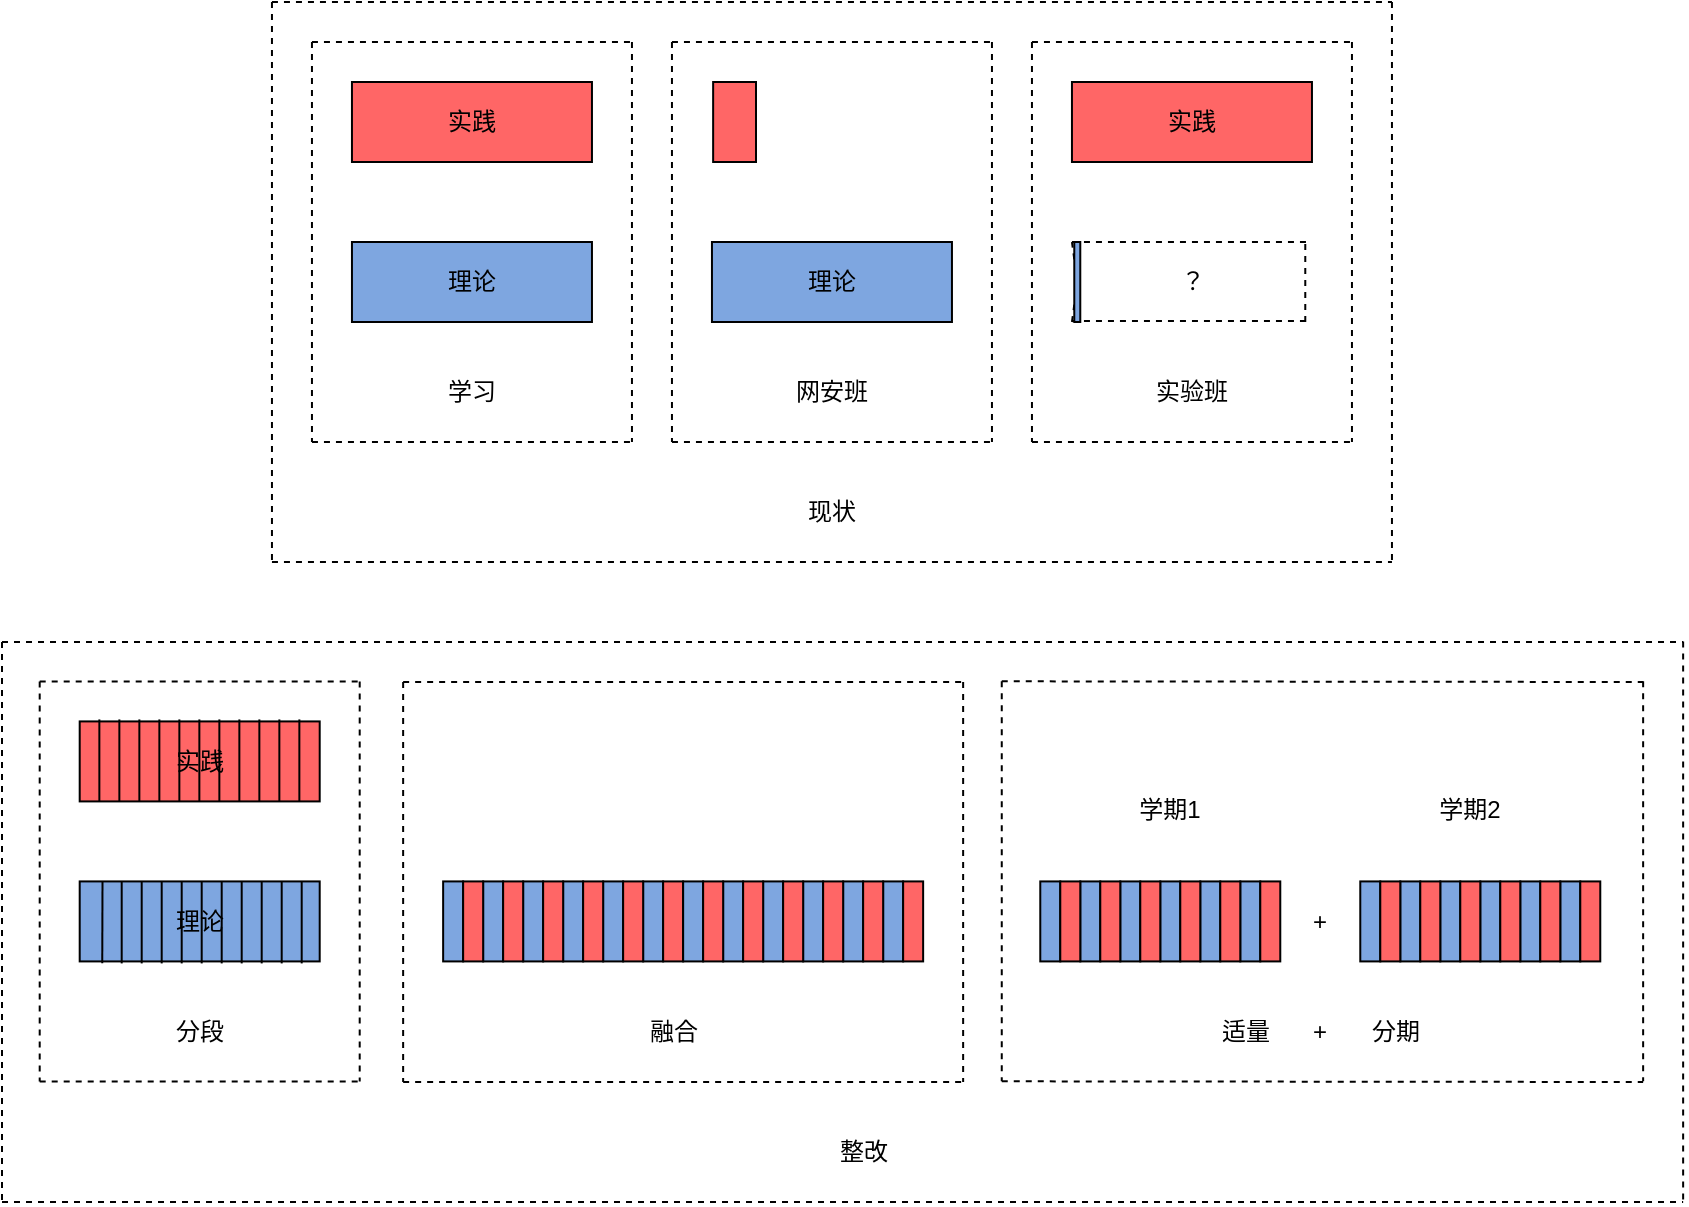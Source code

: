 <mxfile version="24.0.4" type="github">
  <diagram name="第 1 页" id="vSj28QqM0hhTihe6I9hS">
    <mxGraphModel dx="2112" dy="763" grid="0" gridSize="10" guides="1" tooltips="1" connect="1" arrows="1" fold="1" page="1" pageScale="1" pageWidth="827" pageHeight="1169" math="0" shadow="0">
      <root>
        <mxCell id="0" />
        <mxCell id="1" parent="0" />
        <mxCell id="ls1StSQ4J7x6YMLQd6ya-1" value="理论" style="rounded=0;whiteSpace=wrap;html=1;fillColor=#7EA6E0;" parent="1" vertex="1">
          <mxGeometry x="167.98" y="342" width="120" height="40" as="geometry" />
        </mxCell>
        <mxCell id="ls1StSQ4J7x6YMLQd6ya-2" value="实践" style="rounded=0;whiteSpace=wrap;html=1;fillColor=#FF6666;" parent="1" vertex="1">
          <mxGeometry x="167.98" y="262" width="120" height="40" as="geometry" />
        </mxCell>
        <mxCell id="ls1StSQ4J7x6YMLQd6ya-4" value="理论" style="rounded=0;whiteSpace=wrap;html=1;fillColor=#7EA6E0;" parent="1" vertex="1">
          <mxGeometry x="347.98" y="342" width="120" height="40" as="geometry" />
        </mxCell>
        <mxCell id="ls1StSQ4J7x6YMLQd6ya-5" value="实践" style="rounded=0;whiteSpace=wrap;html=1;fillColor=#FF6666;" parent="1" vertex="1">
          <mxGeometry x="527.98" y="262" width="120" height="40" as="geometry" />
        </mxCell>
        <mxCell id="ls1StSQ4J7x6YMLQd6ya-7" value="理论" style="rounded=0;whiteSpace=wrap;html=1;fillColor=#7EA6E0;" parent="1" vertex="1">
          <mxGeometry x="31.85" y="661.71" width="120" height="40" as="geometry" />
        </mxCell>
        <mxCell id="ls1StSQ4J7x6YMLQd6ya-8" value="实践" style="rounded=0;whiteSpace=wrap;html=1;fillColor=#FF6666;" parent="1" vertex="1">
          <mxGeometry x="31.85" y="581.71" width="120" height="40" as="geometry" />
        </mxCell>
        <mxCell id="ls1StSQ4J7x6YMLQd6ya-9" value="" style="endArrow=none;html=1;rounded=0;entryX=0.095;entryY=0;entryDx=0;entryDy=0;entryPerimeter=0;exitX=0.094;exitY=1.022;exitDx=0;exitDy=0;exitPerimeter=0;fillColor=#7EA6E0;" parent="1" source="ls1StSQ4J7x6YMLQd6ya-7" target="ls1StSQ4J7x6YMLQd6ya-7" edge="1">
          <mxGeometry width="50" height="50" relative="1" as="geometry">
            <mxPoint x="101.85" y="721.71" as="sourcePoint" />
            <mxPoint x="151.85" y="671.71" as="targetPoint" />
          </mxGeometry>
        </mxCell>
        <mxCell id="ls1StSQ4J7x6YMLQd6ya-10" value="" style="endArrow=none;html=1;rounded=0;entryX=0.095;entryY=0;entryDx=0;entryDy=0;entryPerimeter=0;exitX=0.094;exitY=1.022;exitDx=0;exitDy=0;exitPerimeter=0;fillColor=#7EA6E0;" parent="1" edge="1">
          <mxGeometry width="50" height="50" relative="1" as="geometry">
            <mxPoint x="52.85" y="702.71" as="sourcePoint" />
            <mxPoint x="52.85" y="661.71" as="targetPoint" />
          </mxGeometry>
        </mxCell>
        <mxCell id="ls1StSQ4J7x6YMLQd6ya-11" value="" style="endArrow=none;html=1;rounded=0;entryX=0.095;entryY=0;entryDx=0;entryDy=0;entryPerimeter=0;exitX=0.094;exitY=1.022;exitDx=0;exitDy=0;exitPerimeter=0;fillColor=#7EA6E0;" parent="1" edge="1">
          <mxGeometry width="50" height="50" relative="1" as="geometry">
            <mxPoint x="62.85" y="702.71" as="sourcePoint" />
            <mxPoint x="62.85" y="661.71" as="targetPoint" />
          </mxGeometry>
        </mxCell>
        <mxCell id="ls1StSQ4J7x6YMLQd6ya-12" value="" style="endArrow=none;html=1;rounded=0;entryX=0.095;entryY=0;entryDx=0;entryDy=0;entryPerimeter=0;exitX=0.094;exitY=1.022;exitDx=0;exitDy=0;exitPerimeter=0;fillColor=#7EA6E0;" parent="1" edge="1">
          <mxGeometry width="50" height="50" relative="1" as="geometry">
            <mxPoint x="72.85" y="702.71" as="sourcePoint" />
            <mxPoint x="72.85" y="661.71" as="targetPoint" />
          </mxGeometry>
        </mxCell>
        <mxCell id="ls1StSQ4J7x6YMLQd6ya-13" value="" style="endArrow=none;html=1;rounded=0;entryX=0.095;entryY=0;entryDx=0;entryDy=0;entryPerimeter=0;exitX=0.094;exitY=1.022;exitDx=0;exitDy=0;exitPerimeter=0;fillColor=#7EA6E0;" parent="1" edge="1">
          <mxGeometry width="50" height="50" relative="1" as="geometry">
            <mxPoint x="82.85" y="702.71" as="sourcePoint" />
            <mxPoint x="82.85" y="661.71" as="targetPoint" />
          </mxGeometry>
        </mxCell>
        <mxCell id="ls1StSQ4J7x6YMLQd6ya-14" value="" style="endArrow=none;html=1;rounded=0;entryX=0.095;entryY=0;entryDx=0;entryDy=0;entryPerimeter=0;exitX=0.094;exitY=1.022;exitDx=0;exitDy=0;exitPerimeter=0;fillColor=#7EA6E0;" parent="1" edge="1">
          <mxGeometry width="50" height="50" relative="1" as="geometry">
            <mxPoint x="92.85" y="702.71" as="sourcePoint" />
            <mxPoint x="92.85" y="661.71" as="targetPoint" />
          </mxGeometry>
        </mxCell>
        <mxCell id="ls1StSQ4J7x6YMLQd6ya-15" value="" style="endArrow=none;html=1;rounded=0;entryX=0.095;entryY=0;entryDx=0;entryDy=0;entryPerimeter=0;exitX=0.094;exitY=1.022;exitDx=0;exitDy=0;exitPerimeter=0;fillColor=#7EA6E0;" parent="1" edge="1">
          <mxGeometry width="50" height="50" relative="1" as="geometry">
            <mxPoint x="102.85" y="702.71" as="sourcePoint" />
            <mxPoint x="102.85" y="661.71" as="targetPoint" />
          </mxGeometry>
        </mxCell>
        <mxCell id="ls1StSQ4J7x6YMLQd6ya-16" value="" style="endArrow=none;html=1;rounded=0;entryX=0.095;entryY=0;entryDx=0;entryDy=0;entryPerimeter=0;exitX=0.094;exitY=1.022;exitDx=0;exitDy=0;exitPerimeter=0;fillColor=#7EA6E0;" parent="1" edge="1">
          <mxGeometry width="50" height="50" relative="1" as="geometry">
            <mxPoint x="112.85" y="702.71" as="sourcePoint" />
            <mxPoint x="112.85" y="661.71" as="targetPoint" />
          </mxGeometry>
        </mxCell>
        <mxCell id="ls1StSQ4J7x6YMLQd6ya-17" value="" style="endArrow=none;html=1;rounded=0;entryX=0.095;entryY=0;entryDx=0;entryDy=0;entryPerimeter=0;exitX=0.094;exitY=1.022;exitDx=0;exitDy=0;exitPerimeter=0;fillColor=#7EA6E0;" parent="1" edge="1">
          <mxGeometry width="50" height="50" relative="1" as="geometry">
            <mxPoint x="122.85" y="702.71" as="sourcePoint" />
            <mxPoint x="122.85" y="661.71" as="targetPoint" />
          </mxGeometry>
        </mxCell>
        <mxCell id="ls1StSQ4J7x6YMLQd6ya-18" value="" style="endArrow=none;html=1;rounded=0;entryX=0.095;entryY=0;entryDx=0;entryDy=0;entryPerimeter=0;exitX=0.094;exitY=1.022;exitDx=0;exitDy=0;exitPerimeter=0;fillColor=#7EA6E0;" parent="1" edge="1">
          <mxGeometry width="50" height="50" relative="1" as="geometry">
            <mxPoint x="132.85" y="702.71" as="sourcePoint" />
            <mxPoint x="132.85" y="661.71" as="targetPoint" />
          </mxGeometry>
        </mxCell>
        <mxCell id="ls1StSQ4J7x6YMLQd6ya-19" value="" style="endArrow=none;html=1;rounded=0;entryX=0.095;entryY=0;entryDx=0;entryDy=0;entryPerimeter=0;exitX=0.094;exitY=1.022;exitDx=0;exitDy=0;exitPerimeter=0;fillColor=#7EA6E0;" parent="1" edge="1">
          <mxGeometry width="50" height="50" relative="1" as="geometry">
            <mxPoint x="142.85" y="702.71" as="sourcePoint" />
            <mxPoint x="142.85" y="661.71" as="targetPoint" />
          </mxGeometry>
        </mxCell>
        <mxCell id="ls1StSQ4J7x6YMLQd6ya-20" value="" style="endArrow=none;html=1;rounded=0;entryX=0.095;entryY=0;entryDx=0;entryDy=0;entryPerimeter=0;exitX=0.094;exitY=1.022;exitDx=0;exitDy=0;exitPerimeter=0;fillColor=#FF6666;" parent="1" edge="1">
          <mxGeometry width="50" height="50" relative="1" as="geometry">
            <mxPoint x="41.68" y="621.71" as="sourcePoint" />
            <mxPoint x="41.68" y="580.71" as="targetPoint" />
          </mxGeometry>
        </mxCell>
        <mxCell id="ls1StSQ4J7x6YMLQd6ya-21" value="" style="endArrow=none;html=1;rounded=0;entryX=0.095;entryY=0;entryDx=0;entryDy=0;entryPerimeter=0;exitX=0.094;exitY=1.022;exitDx=0;exitDy=0;exitPerimeter=0;fillColor=#FF6666;" parent="1" edge="1">
          <mxGeometry width="50" height="50" relative="1" as="geometry">
            <mxPoint x="51.68" y="621.71" as="sourcePoint" />
            <mxPoint x="51.68" y="580.71" as="targetPoint" />
          </mxGeometry>
        </mxCell>
        <mxCell id="ls1StSQ4J7x6YMLQd6ya-22" value="" style="endArrow=none;html=1;rounded=0;entryX=0.095;entryY=0;entryDx=0;entryDy=0;entryPerimeter=0;exitX=0.094;exitY=1.022;exitDx=0;exitDy=0;exitPerimeter=0;fillColor=#FF6666;" parent="1" edge="1">
          <mxGeometry width="50" height="50" relative="1" as="geometry">
            <mxPoint x="61.68" y="621.71" as="sourcePoint" />
            <mxPoint x="61.68" y="580.71" as="targetPoint" />
          </mxGeometry>
        </mxCell>
        <mxCell id="ls1StSQ4J7x6YMLQd6ya-23" value="" style="endArrow=none;html=1;rounded=0;entryX=0.095;entryY=0;entryDx=0;entryDy=0;entryPerimeter=0;exitX=0.094;exitY=1.022;exitDx=0;exitDy=0;exitPerimeter=0;fillColor=#FF6666;" parent="1" edge="1">
          <mxGeometry width="50" height="50" relative="1" as="geometry">
            <mxPoint x="71.68" y="621.71" as="sourcePoint" />
            <mxPoint x="71.68" y="580.71" as="targetPoint" />
          </mxGeometry>
        </mxCell>
        <mxCell id="ls1StSQ4J7x6YMLQd6ya-24" value="" style="endArrow=none;html=1;rounded=0;entryX=0.095;entryY=0;entryDx=0;entryDy=0;entryPerimeter=0;exitX=0.094;exitY=1.022;exitDx=0;exitDy=0;exitPerimeter=0;fillColor=#FF6666;" parent="1" edge="1">
          <mxGeometry width="50" height="50" relative="1" as="geometry">
            <mxPoint x="81.68" y="621.71" as="sourcePoint" />
            <mxPoint x="81.68" y="580.71" as="targetPoint" />
          </mxGeometry>
        </mxCell>
        <mxCell id="ls1StSQ4J7x6YMLQd6ya-25" value="" style="endArrow=none;html=1;rounded=0;entryX=0.095;entryY=0;entryDx=0;entryDy=0;entryPerimeter=0;exitX=0.094;exitY=1.022;exitDx=0;exitDy=0;exitPerimeter=0;fillColor=#FF6666;" parent="1" edge="1">
          <mxGeometry width="50" height="50" relative="1" as="geometry">
            <mxPoint x="91.68" y="621.71" as="sourcePoint" />
            <mxPoint x="91.68" y="580.71" as="targetPoint" />
          </mxGeometry>
        </mxCell>
        <mxCell id="ls1StSQ4J7x6YMLQd6ya-26" value="" style="endArrow=none;html=1;rounded=0;entryX=0.095;entryY=0;entryDx=0;entryDy=0;entryPerimeter=0;exitX=0.094;exitY=1.022;exitDx=0;exitDy=0;exitPerimeter=0;fillColor=#FF6666;" parent="1" edge="1">
          <mxGeometry width="50" height="50" relative="1" as="geometry">
            <mxPoint x="101.68" y="621.71" as="sourcePoint" />
            <mxPoint x="101.68" y="580.71" as="targetPoint" />
          </mxGeometry>
        </mxCell>
        <mxCell id="ls1StSQ4J7x6YMLQd6ya-27" value="" style="endArrow=none;html=1;rounded=0;entryX=0.095;entryY=0;entryDx=0;entryDy=0;entryPerimeter=0;exitX=0.094;exitY=1.022;exitDx=0;exitDy=0;exitPerimeter=0;fillColor=#FF6666;" parent="1" edge="1">
          <mxGeometry width="50" height="50" relative="1" as="geometry">
            <mxPoint x="111.68" y="621.71" as="sourcePoint" />
            <mxPoint x="111.68" y="580.71" as="targetPoint" />
          </mxGeometry>
        </mxCell>
        <mxCell id="ls1StSQ4J7x6YMLQd6ya-28" value="" style="endArrow=none;html=1;rounded=0;entryX=0.095;entryY=0;entryDx=0;entryDy=0;entryPerimeter=0;exitX=0.094;exitY=1.022;exitDx=0;exitDy=0;exitPerimeter=0;fillColor=#FF6666;" parent="1" edge="1">
          <mxGeometry width="50" height="50" relative="1" as="geometry">
            <mxPoint x="121.68" y="621.71" as="sourcePoint" />
            <mxPoint x="121.68" y="580.71" as="targetPoint" />
          </mxGeometry>
        </mxCell>
        <mxCell id="ls1StSQ4J7x6YMLQd6ya-29" value="" style="endArrow=none;html=1;rounded=0;entryX=0.095;entryY=0;entryDx=0;entryDy=0;entryPerimeter=0;exitX=0.094;exitY=1.022;exitDx=0;exitDy=0;exitPerimeter=0;fillColor=#FF6666;" parent="1" edge="1">
          <mxGeometry width="50" height="50" relative="1" as="geometry">
            <mxPoint x="131.68" y="621.71" as="sourcePoint" />
            <mxPoint x="131.68" y="580.71" as="targetPoint" />
          </mxGeometry>
        </mxCell>
        <mxCell id="ls1StSQ4J7x6YMLQd6ya-30" value="" style="endArrow=none;html=1;rounded=0;entryX=0.095;entryY=0;entryDx=0;entryDy=0;entryPerimeter=0;exitX=0.094;exitY=1.022;exitDx=0;exitDy=0;exitPerimeter=0;fillColor=#FF6666;" parent="1" edge="1">
          <mxGeometry width="50" height="50" relative="1" as="geometry">
            <mxPoint x="141.68" y="621.71" as="sourcePoint" />
            <mxPoint x="141.68" y="580.71" as="targetPoint" />
          </mxGeometry>
        </mxCell>
        <mxCell id="ls1StSQ4J7x6YMLQd6ya-31" value="学习" style="text;html=1;align=center;verticalAlign=middle;whiteSpace=wrap;rounded=0;" parent="1" vertex="1">
          <mxGeometry x="197.98" y="402" width="60" height="30" as="geometry" />
        </mxCell>
        <mxCell id="ls1StSQ4J7x6YMLQd6ya-32" value="网安班" style="text;html=1;align=center;verticalAlign=middle;whiteSpace=wrap;rounded=0;" parent="1" vertex="1">
          <mxGeometry x="377.98" y="402" width="60" height="30" as="geometry" />
        </mxCell>
        <mxCell id="ls1StSQ4J7x6YMLQd6ya-33" value="实验班" style="text;html=1;align=center;verticalAlign=middle;whiteSpace=wrap;rounded=0;" parent="1" vertex="1">
          <mxGeometry x="557.98" y="402" width="60" height="30" as="geometry" />
        </mxCell>
        <mxCell id="ls1StSQ4J7x6YMLQd6ya-34" value="分段" style="text;html=1;align=center;verticalAlign=middle;whiteSpace=wrap;rounded=0;" parent="1" vertex="1">
          <mxGeometry x="61.85" y="721.71" width="60" height="30" as="geometry" />
        </mxCell>
        <mxCell id="ls1StSQ4J7x6YMLQd6ya-35" value="" style="rounded=0;whiteSpace=wrap;html=1;fillColor=#7EA6E0;" parent="1" vertex="1">
          <mxGeometry x="233.57" y="661.71" width="10" height="40" as="geometry" />
        </mxCell>
        <mxCell id="ls1StSQ4J7x6YMLQd6ya-36" value="" style="rounded=0;whiteSpace=wrap;html=1;fillColor=#7EA6E0;" parent="1" vertex="1">
          <mxGeometry x="253.57" y="661.71" width="10" height="40" as="geometry" />
        </mxCell>
        <mxCell id="ls1StSQ4J7x6YMLQd6ya-37" value="" style="rounded=0;whiteSpace=wrap;html=1;fillColor=#7EA6E0;" parent="1" vertex="1">
          <mxGeometry x="273.57" y="661.71" width="10" height="40" as="geometry" />
        </mxCell>
        <mxCell id="ls1StSQ4J7x6YMLQd6ya-38" value="" style="rounded=0;whiteSpace=wrap;html=1;fillColor=#7EA6E0;" parent="1" vertex="1">
          <mxGeometry x="293.57" y="661.71" width="10" height="40" as="geometry" />
        </mxCell>
        <mxCell id="ls1StSQ4J7x6YMLQd6ya-39" value="" style="rounded=0;whiteSpace=wrap;html=1;fillColor=#7EA6E0;" parent="1" vertex="1">
          <mxGeometry x="313.57" y="661.71" width="10" height="40" as="geometry" />
        </mxCell>
        <mxCell id="ls1StSQ4J7x6YMLQd6ya-41" value="" style="rounded=0;whiteSpace=wrap;html=1;fillColor=#7EA6E0;" parent="1" vertex="1">
          <mxGeometry x="213.57" y="661.71" width="10" height="40" as="geometry" />
        </mxCell>
        <mxCell id="ls1StSQ4J7x6YMLQd6ya-42" value="" style="rounded=0;whiteSpace=wrap;html=1;fillColor=#FF6666;" parent="1" vertex="1">
          <mxGeometry x="243.57" y="661.71" width="10" height="40" as="geometry" />
        </mxCell>
        <mxCell id="ls1StSQ4J7x6YMLQd6ya-43" value="" style="rounded=0;whiteSpace=wrap;html=1;fillColor=#FF6666;" parent="1" vertex="1">
          <mxGeometry x="263.57" y="661.71" width="10" height="40" as="geometry" />
        </mxCell>
        <mxCell id="ls1StSQ4J7x6YMLQd6ya-44" value="" style="rounded=0;whiteSpace=wrap;html=1;fillColor=#FF6666;" parent="1" vertex="1">
          <mxGeometry x="283.57" y="661.71" width="10" height="40" as="geometry" />
        </mxCell>
        <mxCell id="ls1StSQ4J7x6YMLQd6ya-45" value="" style="rounded=0;whiteSpace=wrap;html=1;fillColor=#FF6666;" parent="1" vertex="1">
          <mxGeometry x="303.57" y="661.71" width="10" height="40" as="geometry" />
        </mxCell>
        <mxCell id="ls1StSQ4J7x6YMLQd6ya-46" value="" style="rounded=0;whiteSpace=wrap;html=1;fillColor=#FF6666;" parent="1" vertex="1">
          <mxGeometry x="323.57" y="661.71" width="10" height="40" as="geometry" />
        </mxCell>
        <mxCell id="ls1StSQ4J7x6YMLQd6ya-47" value="" style="rounded=0;whiteSpace=wrap;html=1;fillColor=#FF6666;" parent="1" vertex="1">
          <mxGeometry x="223.57" y="661.71" width="10" height="40" as="geometry" />
        </mxCell>
        <mxCell id="ls1StSQ4J7x6YMLQd6ya-48" value="" style="rounded=0;whiteSpace=wrap;html=1;fillColor=#7EA6E0;" parent="1" vertex="1">
          <mxGeometry x="353.57" y="661.71" width="10" height="40" as="geometry" />
        </mxCell>
        <mxCell id="ls1StSQ4J7x6YMLQd6ya-49" value="" style="rounded=0;whiteSpace=wrap;html=1;fillColor=#7EA6E0;" parent="1" vertex="1">
          <mxGeometry x="373.57" y="661.71" width="10" height="40" as="geometry" />
        </mxCell>
        <mxCell id="ls1StSQ4J7x6YMLQd6ya-50" value="" style="rounded=0;whiteSpace=wrap;html=1;fillColor=#7EA6E0;" parent="1" vertex="1">
          <mxGeometry x="393.57" y="661.71" width="10" height="40" as="geometry" />
        </mxCell>
        <mxCell id="ls1StSQ4J7x6YMLQd6ya-51" value="" style="rounded=0;whiteSpace=wrap;html=1;fillColor=#7EA6E0;" parent="1" vertex="1">
          <mxGeometry x="413.57" y="661.71" width="10" height="40" as="geometry" />
        </mxCell>
        <mxCell id="ls1StSQ4J7x6YMLQd6ya-52" value="" style="rounded=0;whiteSpace=wrap;html=1;fillColor=#7EA6E0;" parent="1" vertex="1">
          <mxGeometry x="433.57" y="661.71" width="10" height="40" as="geometry" />
        </mxCell>
        <mxCell id="ls1StSQ4J7x6YMLQd6ya-53" value="" style="rounded=0;whiteSpace=wrap;html=1;fillColor=#7EA6E0;" parent="1" vertex="1">
          <mxGeometry x="333.57" y="661.71" width="10" height="40" as="geometry" />
        </mxCell>
        <mxCell id="ls1StSQ4J7x6YMLQd6ya-54" value="" style="rounded=0;whiteSpace=wrap;html=1;fillColor=#FF6666;" parent="1" vertex="1">
          <mxGeometry x="363.57" y="661.71" width="10" height="40" as="geometry" />
        </mxCell>
        <mxCell id="ls1StSQ4J7x6YMLQd6ya-55" value="" style="rounded=0;whiteSpace=wrap;html=1;fillColor=#FF6666;" parent="1" vertex="1">
          <mxGeometry x="383.57" y="661.71" width="10" height="40" as="geometry" />
        </mxCell>
        <mxCell id="ls1StSQ4J7x6YMLQd6ya-56" value="" style="rounded=0;whiteSpace=wrap;html=1;fillColor=#FF6666;" parent="1" vertex="1">
          <mxGeometry x="403.57" y="661.71" width="10" height="40" as="geometry" />
        </mxCell>
        <mxCell id="ls1StSQ4J7x6YMLQd6ya-57" value="" style="rounded=0;whiteSpace=wrap;html=1;fillColor=#FF6666;" parent="1" vertex="1">
          <mxGeometry x="423.57" y="661.71" width="10" height="40" as="geometry" />
        </mxCell>
        <mxCell id="ls1StSQ4J7x6YMLQd6ya-58" value="" style="rounded=0;whiteSpace=wrap;html=1;fillColor=#FF6666;" parent="1" vertex="1">
          <mxGeometry x="443.57" y="661.71" width="10" height="40" as="geometry" />
        </mxCell>
        <mxCell id="ls1StSQ4J7x6YMLQd6ya-59" value="" style="rounded=0;whiteSpace=wrap;html=1;fillColor=#FF6666;" parent="1" vertex="1">
          <mxGeometry x="343.57" y="661.71" width="10" height="40" as="geometry" />
        </mxCell>
        <mxCell id="ls1StSQ4J7x6YMLQd6ya-60" value="融合" style="text;html=1;align=center;verticalAlign=middle;whiteSpace=wrap;rounded=0;" parent="1" vertex="1">
          <mxGeometry x="298.57" y="721.71" width="60" height="30" as="geometry" />
        </mxCell>
        <mxCell id="ls1StSQ4J7x6YMLQd6ya-61" value="" style="rounded=0;whiteSpace=wrap;html=1;fillColor=#7EA6E0;" parent="1" vertex="1">
          <mxGeometry x="532.14" y="661.71" width="10" height="40" as="geometry" />
        </mxCell>
        <mxCell id="ls1StSQ4J7x6YMLQd6ya-62" value="" style="rounded=0;whiteSpace=wrap;html=1;fillColor=#7EA6E0;" parent="1" vertex="1">
          <mxGeometry x="552.14" y="661.71" width="10" height="40" as="geometry" />
        </mxCell>
        <mxCell id="ls1StSQ4J7x6YMLQd6ya-63" value="" style="rounded=0;whiteSpace=wrap;html=1;fillColor=#7EA6E0;" parent="1" vertex="1">
          <mxGeometry x="572.14" y="661.71" width="10" height="40" as="geometry" />
        </mxCell>
        <mxCell id="ls1StSQ4J7x6YMLQd6ya-64" value="" style="rounded=0;whiteSpace=wrap;html=1;fillColor=#7EA6E0;" parent="1" vertex="1">
          <mxGeometry x="592.14" y="661.71" width="10" height="40" as="geometry" />
        </mxCell>
        <mxCell id="ls1StSQ4J7x6YMLQd6ya-65" value="" style="rounded=0;whiteSpace=wrap;html=1;fillColor=#7EA6E0;" parent="1" vertex="1">
          <mxGeometry x="612.14" y="661.71" width="10" height="40" as="geometry" />
        </mxCell>
        <mxCell id="ls1StSQ4J7x6YMLQd6ya-66" value="" style="rounded=0;whiteSpace=wrap;html=1;fillColor=#7EA6E0;" parent="1" vertex="1">
          <mxGeometry x="512.14" y="661.71" width="10" height="40" as="geometry" />
        </mxCell>
        <mxCell id="ls1StSQ4J7x6YMLQd6ya-67" value="" style="rounded=0;whiteSpace=wrap;html=1;fillColor=#FF6666;" parent="1" vertex="1">
          <mxGeometry x="542.14" y="661.71" width="10" height="40" as="geometry" />
        </mxCell>
        <mxCell id="ls1StSQ4J7x6YMLQd6ya-68" value="" style="rounded=0;whiteSpace=wrap;html=1;fillColor=#FF6666;" parent="1" vertex="1">
          <mxGeometry x="562.14" y="661.71" width="10" height="40" as="geometry" />
        </mxCell>
        <mxCell id="ls1StSQ4J7x6YMLQd6ya-69" value="" style="rounded=0;whiteSpace=wrap;html=1;fillColor=#FF6666;" parent="1" vertex="1">
          <mxGeometry x="582.14" y="661.71" width="10" height="40" as="geometry" />
        </mxCell>
        <mxCell id="ls1StSQ4J7x6YMLQd6ya-70" value="" style="rounded=0;whiteSpace=wrap;html=1;fillColor=#FF6666;" parent="1" vertex="1">
          <mxGeometry x="602.14" y="661.71" width="10" height="40" as="geometry" />
        </mxCell>
        <mxCell id="ls1StSQ4J7x6YMLQd6ya-71" value="" style="rounded=0;whiteSpace=wrap;html=1;fillColor=#FF6666;" parent="1" vertex="1">
          <mxGeometry x="622.14" y="661.71" width="10" height="40" as="geometry" />
        </mxCell>
        <mxCell id="ls1StSQ4J7x6YMLQd6ya-72" value="" style="rounded=0;whiteSpace=wrap;html=1;fillColor=#FF6666;" parent="1" vertex="1">
          <mxGeometry x="522.14" y="661.71" width="10" height="40" as="geometry" />
        </mxCell>
        <mxCell id="ls1StSQ4J7x6YMLQd6ya-77" value="适量" style="text;html=1;align=center;verticalAlign=middle;whiteSpace=wrap;rounded=0;" parent="1" vertex="1">
          <mxGeometry x="584.64" y="721.71" width="60" height="30" as="geometry" />
        </mxCell>
        <mxCell id="ls1StSQ4J7x6YMLQd6ya-94" value="" style="rounded=0;whiteSpace=wrap;html=1;fillColor=#7EA6E0;" parent="1" vertex="1">
          <mxGeometry x="692.14" y="661.71" width="10" height="40" as="geometry" />
        </mxCell>
        <mxCell id="ls1StSQ4J7x6YMLQd6ya-95" value="" style="rounded=0;whiteSpace=wrap;html=1;fillColor=#7EA6E0;" parent="1" vertex="1">
          <mxGeometry x="712.14" y="661.71" width="10" height="40" as="geometry" />
        </mxCell>
        <mxCell id="ls1StSQ4J7x6YMLQd6ya-96" value="" style="rounded=0;whiteSpace=wrap;html=1;fillColor=#7EA6E0;" parent="1" vertex="1">
          <mxGeometry x="732.14" y="661.71" width="10" height="40" as="geometry" />
        </mxCell>
        <mxCell id="ls1StSQ4J7x6YMLQd6ya-97" value="" style="rounded=0;whiteSpace=wrap;html=1;fillColor=#7EA6E0;" parent="1" vertex="1">
          <mxGeometry x="752.14" y="661.71" width="10" height="40" as="geometry" />
        </mxCell>
        <mxCell id="ls1StSQ4J7x6YMLQd6ya-98" value="" style="rounded=0;whiteSpace=wrap;html=1;fillColor=#7EA6E0;" parent="1" vertex="1">
          <mxGeometry x="772.14" y="661.71" width="10" height="40" as="geometry" />
        </mxCell>
        <mxCell id="ls1StSQ4J7x6YMLQd6ya-99" value="" style="rounded=0;whiteSpace=wrap;html=1;fillColor=#7EA6E0;" parent="1" vertex="1">
          <mxGeometry x="672.14" y="661.71" width="10" height="40" as="geometry" />
        </mxCell>
        <mxCell id="ls1StSQ4J7x6YMLQd6ya-100" value="" style="rounded=0;whiteSpace=wrap;html=1;fillColor=#FF6666;" parent="1" vertex="1">
          <mxGeometry x="702.14" y="661.71" width="10" height="40" as="geometry" />
        </mxCell>
        <mxCell id="ls1StSQ4J7x6YMLQd6ya-101" value="" style="rounded=0;whiteSpace=wrap;html=1;fillColor=#FF6666;" parent="1" vertex="1">
          <mxGeometry x="722.14" y="661.71" width="10" height="40" as="geometry" />
        </mxCell>
        <mxCell id="ls1StSQ4J7x6YMLQd6ya-102" value="" style="rounded=0;whiteSpace=wrap;html=1;fillColor=#FF6666;" parent="1" vertex="1">
          <mxGeometry x="742.14" y="661.71" width="10" height="40" as="geometry" />
        </mxCell>
        <mxCell id="ls1StSQ4J7x6YMLQd6ya-103" value="" style="rounded=0;whiteSpace=wrap;html=1;fillColor=#FF6666;" parent="1" vertex="1">
          <mxGeometry x="762.14" y="661.71" width="10" height="40" as="geometry" />
        </mxCell>
        <mxCell id="ls1StSQ4J7x6YMLQd6ya-104" value="" style="rounded=0;whiteSpace=wrap;html=1;fillColor=#FF6666;" parent="1" vertex="1">
          <mxGeometry x="782.14" y="661.71" width="10" height="40" as="geometry" />
        </mxCell>
        <mxCell id="ls1StSQ4J7x6YMLQd6ya-105" value="" style="rounded=0;whiteSpace=wrap;html=1;fillColor=#FF6666;" parent="1" vertex="1">
          <mxGeometry x="682.14" y="661.71" width="10" height="40" as="geometry" />
        </mxCell>
        <mxCell id="ls1StSQ4J7x6YMLQd6ya-106" value="分期" style="text;html=1;align=center;verticalAlign=middle;whiteSpace=wrap;rounded=0;" parent="1" vertex="1">
          <mxGeometry x="659.64" y="721.71" width="60" height="30" as="geometry" />
        </mxCell>
        <mxCell id="ls1StSQ4J7x6YMLQd6ya-107" value="+" style="text;html=1;align=center;verticalAlign=middle;whiteSpace=wrap;rounded=0;" parent="1" vertex="1">
          <mxGeometry x="622.14" y="666.71" width="60" height="30" as="geometry" />
        </mxCell>
        <mxCell id="ls1StSQ4J7x6YMLQd6ya-109" value="+" style="text;html=1;align=center;verticalAlign=middle;whiteSpace=wrap;rounded=0;" parent="1" vertex="1">
          <mxGeometry x="622.14" y="721.71" width="60" height="30" as="geometry" />
        </mxCell>
        <mxCell id="ls1StSQ4J7x6YMLQd6ya-112" value="" style="endArrow=none;dashed=1;html=1;rounded=0;" parent="1" edge="1">
          <mxGeometry width="50" height="50" relative="1" as="geometry">
            <mxPoint x="147.98" y="242" as="sourcePoint" />
            <mxPoint x="147.98" y="442" as="targetPoint" />
          </mxGeometry>
        </mxCell>
        <mxCell id="ls1StSQ4J7x6YMLQd6ya-113" value="" style="endArrow=none;dashed=1;html=1;rounded=0;" parent="1" edge="1">
          <mxGeometry width="50" height="50" relative="1" as="geometry">
            <mxPoint x="307.98" y="242" as="sourcePoint" />
            <mxPoint x="307.98" y="442" as="targetPoint" />
          </mxGeometry>
        </mxCell>
        <mxCell id="ls1StSQ4J7x6YMLQd6ya-128" value="" style="endArrow=none;dashed=1;html=1;rounded=0;" parent="1" edge="1">
          <mxGeometry width="50" height="50" relative="1" as="geometry">
            <mxPoint x="327.98" y="242" as="sourcePoint" />
            <mxPoint x="327.98" y="442" as="targetPoint" />
          </mxGeometry>
        </mxCell>
        <mxCell id="ls1StSQ4J7x6YMLQd6ya-129" value="" style="endArrow=none;dashed=1;html=1;rounded=0;" parent="1" edge="1">
          <mxGeometry width="50" height="50" relative="1" as="geometry">
            <mxPoint x="487.98" y="242" as="sourcePoint" />
            <mxPoint x="487.98" y="442" as="targetPoint" />
          </mxGeometry>
        </mxCell>
        <mxCell id="ls1StSQ4J7x6YMLQd6ya-132" value="" style="endArrow=none;dashed=1;html=1;rounded=0;" parent="1" edge="1">
          <mxGeometry width="50" height="50" relative="1" as="geometry">
            <mxPoint x="507.98" y="242" as="sourcePoint" />
            <mxPoint x="507.98" y="442" as="targetPoint" />
          </mxGeometry>
        </mxCell>
        <mxCell id="ls1StSQ4J7x6YMLQd6ya-133" value="" style="endArrow=none;dashed=1;html=1;rounded=0;" parent="1" edge="1">
          <mxGeometry width="50" height="50" relative="1" as="geometry">
            <mxPoint x="667.98" y="242" as="sourcePoint" />
            <mxPoint x="667.98" y="442" as="targetPoint" />
          </mxGeometry>
        </mxCell>
        <mxCell id="ls1StSQ4J7x6YMLQd6ya-140" value="" style="endArrow=none;dashed=1;html=1;rounded=0;" parent="1" edge="1">
          <mxGeometry width="50" height="50" relative="1" as="geometry">
            <mxPoint x="11.85" y="561.71" as="sourcePoint" />
            <mxPoint x="11.85" y="761.71" as="targetPoint" />
          </mxGeometry>
        </mxCell>
        <mxCell id="ls1StSQ4J7x6YMLQd6ya-141" value="" style="endArrow=none;dashed=1;html=1;rounded=0;" parent="1" edge="1">
          <mxGeometry width="50" height="50" relative="1" as="geometry">
            <mxPoint x="171.85" y="561.71" as="sourcePoint" />
            <mxPoint x="171.85" y="761.71" as="targetPoint" />
          </mxGeometry>
        </mxCell>
        <mxCell id="ls1StSQ4J7x6YMLQd6ya-144" value="" style="endArrow=none;dashed=1;html=1;rounded=0;" parent="1" edge="1">
          <mxGeometry width="50" height="50" relative="1" as="geometry">
            <mxPoint x="127.98" y="222" as="sourcePoint" />
            <mxPoint x="127.98" y="502" as="targetPoint" />
          </mxGeometry>
        </mxCell>
        <mxCell id="ls1StSQ4J7x6YMLQd6ya-146" value="" style="endArrow=none;dashed=1;html=1;rounded=0;" parent="1" edge="1">
          <mxGeometry width="50" height="50" relative="1" as="geometry">
            <mxPoint x="687.98" y="222" as="sourcePoint" />
            <mxPoint x="687.98" y="502" as="targetPoint" />
          </mxGeometry>
        </mxCell>
        <mxCell id="ls1StSQ4J7x6YMLQd6ya-148" value="" style="endArrow=none;dashed=1;html=1;rounded=0;" parent="1" edge="1">
          <mxGeometry width="50" height="50" relative="1" as="geometry">
            <mxPoint x="127.98" y="222" as="sourcePoint" />
            <mxPoint x="687.98" y="222" as="targetPoint" />
          </mxGeometry>
        </mxCell>
        <mxCell id="ls1StSQ4J7x6YMLQd6ya-150" value="" style="endArrow=none;dashed=1;html=1;rounded=0;" parent="1" edge="1">
          <mxGeometry width="50" height="50" relative="1" as="geometry">
            <mxPoint x="147.98" y="242" as="sourcePoint" />
            <mxPoint x="307.98" y="242" as="targetPoint" />
          </mxGeometry>
        </mxCell>
        <mxCell id="ls1StSQ4J7x6YMLQd6ya-151" value="" style="endArrow=none;dashed=1;html=1;rounded=0;" parent="1" edge="1">
          <mxGeometry width="50" height="50" relative="1" as="geometry">
            <mxPoint x="327.98" y="242" as="sourcePoint" />
            <mxPoint x="487.98" y="242" as="targetPoint" />
          </mxGeometry>
        </mxCell>
        <mxCell id="ls1StSQ4J7x6YMLQd6ya-152" value="" style="endArrow=none;dashed=1;html=1;rounded=0;" parent="1" edge="1">
          <mxGeometry width="50" height="50" relative="1" as="geometry">
            <mxPoint x="147.98" y="442" as="sourcePoint" />
            <mxPoint x="307.98" y="442" as="targetPoint" />
          </mxGeometry>
        </mxCell>
        <mxCell id="ls1StSQ4J7x6YMLQd6ya-153" value="" style="endArrow=none;dashed=1;html=1;rounded=0;" parent="1" edge="1">
          <mxGeometry width="50" height="50" relative="1" as="geometry">
            <mxPoint x="327.98" y="442" as="sourcePoint" />
            <mxPoint x="487.98" y="442" as="targetPoint" />
          </mxGeometry>
        </mxCell>
        <mxCell id="ls1StSQ4J7x6YMLQd6ya-154" value="" style="endArrow=none;dashed=1;html=1;rounded=0;" parent="1" edge="1">
          <mxGeometry width="50" height="50" relative="1" as="geometry">
            <mxPoint x="507.98" y="442" as="sourcePoint" />
            <mxPoint x="667.98" y="442" as="targetPoint" />
          </mxGeometry>
        </mxCell>
        <mxCell id="ls1StSQ4J7x6YMLQd6ya-155" value="" style="endArrow=none;dashed=1;html=1;rounded=0;" parent="1" edge="1">
          <mxGeometry width="50" height="50" relative="1" as="geometry">
            <mxPoint x="11.85" y="761.71" as="sourcePoint" />
            <mxPoint x="171.85" y="761.71" as="targetPoint" />
          </mxGeometry>
        </mxCell>
        <mxCell id="ls1StSQ4J7x6YMLQd6ya-156" value="" style="endArrow=none;dashed=1;html=1;rounded=0;" parent="1" edge="1">
          <mxGeometry width="50" height="50" relative="1" as="geometry">
            <mxPoint x="507.98" y="242" as="sourcePoint" />
            <mxPoint x="667.98" y="242" as="targetPoint" />
          </mxGeometry>
        </mxCell>
        <mxCell id="ls1StSQ4J7x6YMLQd6ya-157" value="" style="endArrow=none;dashed=1;html=1;rounded=0;" parent="1" edge="1">
          <mxGeometry width="50" height="50" relative="1" as="geometry">
            <mxPoint x="11.85" y="561.71" as="sourcePoint" />
            <mxPoint x="171.85" y="561.71" as="targetPoint" />
          </mxGeometry>
        </mxCell>
        <mxCell id="ls1StSQ4J7x6YMLQd6ya-158" value="" style="endArrow=none;dashed=1;html=1;rounded=0;" parent="1" edge="1">
          <mxGeometry width="50" height="50" relative="1" as="geometry">
            <mxPoint x="127.98" y="502" as="sourcePoint" />
            <mxPoint x="687.98" y="502" as="targetPoint" />
          </mxGeometry>
        </mxCell>
        <mxCell id="ls1StSQ4J7x6YMLQd6ya-159" value="现状" style="text;html=1;align=center;verticalAlign=middle;whiteSpace=wrap;rounded=0;" parent="1" vertex="1">
          <mxGeometry x="377.98" y="462" width="60" height="30" as="geometry" />
        </mxCell>
        <mxCell id="ls1StSQ4J7x6YMLQd6ya-160" value="" style="endArrow=none;dashed=1;html=1;rounded=0;" parent="1" edge="1">
          <mxGeometry width="50" height="50" relative="1" as="geometry">
            <mxPoint x="-7" y="542" as="sourcePoint" />
            <mxPoint x="-7" y="822" as="targetPoint" />
          </mxGeometry>
        </mxCell>
        <mxCell id="ls1StSQ4J7x6YMLQd6ya-161" value="" style="endArrow=none;dashed=1;html=1;rounded=0;" parent="1" edge="1">
          <mxGeometry width="50" height="50" relative="1" as="geometry">
            <mxPoint x="833.57" y="541.71" as="sourcePoint" />
            <mxPoint x="833.57" y="821.71" as="targetPoint" />
          </mxGeometry>
        </mxCell>
        <mxCell id="ls1StSQ4J7x6YMLQd6ya-162" value="" style="endArrow=none;dashed=1;html=1;rounded=0;" parent="1" edge="1">
          <mxGeometry width="50" height="50" relative="1" as="geometry">
            <mxPoint x="-7" y="542" as="sourcePoint" />
            <mxPoint x="833.57" y="542" as="targetPoint" />
          </mxGeometry>
        </mxCell>
        <mxCell id="ls1StSQ4J7x6YMLQd6ya-163" value="" style="endArrow=none;dashed=1;html=1;rounded=0;" parent="1" edge="1">
          <mxGeometry width="50" height="50" relative="1" as="geometry">
            <mxPoint x="-7" y="822" as="sourcePoint" />
            <mxPoint x="833.57" y="822" as="targetPoint" />
          </mxGeometry>
        </mxCell>
        <mxCell id="ls1StSQ4J7x6YMLQd6ya-164" value="" style="endArrow=none;dashed=1;html=1;rounded=0;" parent="1" edge="1">
          <mxGeometry width="50" height="50" relative="1" as="geometry">
            <mxPoint x="193.57" y="562" as="sourcePoint" />
            <mxPoint x="193.57" y="762" as="targetPoint" />
          </mxGeometry>
        </mxCell>
        <mxCell id="ls1StSQ4J7x6YMLQd6ya-165" value="" style="endArrow=none;dashed=1;html=1;rounded=0;" parent="1" edge="1">
          <mxGeometry width="50" height="50" relative="1" as="geometry">
            <mxPoint x="473.57" y="562" as="sourcePoint" />
            <mxPoint x="473.57" y="762" as="targetPoint" />
          </mxGeometry>
        </mxCell>
        <mxCell id="ls1StSQ4J7x6YMLQd6ya-166" value="" style="endArrow=none;dashed=1;html=1;rounded=0;" parent="1" edge="1">
          <mxGeometry width="50" height="50" relative="1" as="geometry">
            <mxPoint x="193.57" y="562" as="sourcePoint" />
            <mxPoint x="473.57" y="562" as="targetPoint" />
          </mxGeometry>
        </mxCell>
        <mxCell id="ls1StSQ4J7x6YMLQd6ya-168" value="" style="endArrow=none;dashed=1;html=1;rounded=0;" parent="1" edge="1">
          <mxGeometry width="50" height="50" relative="1" as="geometry">
            <mxPoint x="193.57" y="762" as="sourcePoint" />
            <mxPoint x="473.57" y="762" as="targetPoint" />
          </mxGeometry>
        </mxCell>
        <mxCell id="ls1StSQ4J7x6YMLQd6ya-169" value="" style="endArrow=none;dashed=1;html=1;rounded=0;" parent="1" edge="1">
          <mxGeometry width="50" height="50" relative="1" as="geometry">
            <mxPoint x="492.88" y="561.66" as="sourcePoint" />
            <mxPoint x="492.88" y="761.66" as="targetPoint" />
          </mxGeometry>
        </mxCell>
        <mxCell id="ls1StSQ4J7x6YMLQd6ya-170" value="" style="endArrow=none;dashed=1;html=1;rounded=0;" parent="1" edge="1">
          <mxGeometry width="50" height="50" relative="1" as="geometry">
            <mxPoint x="813.57" y="561.66" as="sourcePoint" />
            <mxPoint x="813.57" y="761.66" as="targetPoint" />
          </mxGeometry>
        </mxCell>
        <mxCell id="ls1StSQ4J7x6YMLQd6ya-171" value="" style="endArrow=none;dashed=1;html=1;rounded=0;" parent="1" edge="1">
          <mxGeometry width="50" height="50" relative="1" as="geometry">
            <mxPoint x="492.88" y="561.66" as="sourcePoint" />
            <mxPoint x="813.57" y="562" as="targetPoint" />
          </mxGeometry>
        </mxCell>
        <mxCell id="ls1StSQ4J7x6YMLQd6ya-172" value="" style="endArrow=none;dashed=1;html=1;rounded=0;" parent="1" edge="1">
          <mxGeometry width="50" height="50" relative="1" as="geometry">
            <mxPoint x="492.88" y="761.66" as="sourcePoint" />
            <mxPoint x="813.57" y="762" as="targetPoint" />
          </mxGeometry>
        </mxCell>
        <mxCell id="ls1StSQ4J7x6YMLQd6ya-173" value="整改" style="text;html=1;align=center;verticalAlign=middle;whiteSpace=wrap;rounded=0;" parent="1" vertex="1">
          <mxGeometry x="393.57" y="782" width="60" height="30" as="geometry" />
        </mxCell>
        <mxCell id="ls1StSQ4J7x6YMLQd6ya-174" value="学期1" style="text;html=1;align=center;verticalAlign=middle;whiteSpace=wrap;rounded=0;" parent="1" vertex="1">
          <mxGeometry x="547.14" y="611" width="60" height="30" as="geometry" />
        </mxCell>
        <mxCell id="ls1StSQ4J7x6YMLQd6ya-175" value="学期2" style="text;html=1;align=center;verticalAlign=middle;whiteSpace=wrap;rounded=0;" parent="1" vertex="1">
          <mxGeometry x="697.14" y="611" width="60" height="30" as="geometry" />
        </mxCell>
        <mxCell id="Lu_ZrmU4q0Lx7Ecj9spU-1" value="" style="endArrow=none;dashed=1;html=1;rounded=0;" edge="1" parent="1">
          <mxGeometry width="50" height="50" relative="1" as="geometry">
            <mxPoint x="527.98" y="342" as="sourcePoint" />
            <mxPoint x="647.98" y="342" as="targetPoint" />
          </mxGeometry>
        </mxCell>
        <mxCell id="Lu_ZrmU4q0Lx7Ecj9spU-2" value="" style="endArrow=none;dashed=1;html=1;rounded=0;" edge="1" parent="1">
          <mxGeometry width="50" height="50" relative="1" as="geometry">
            <mxPoint x="527.98" y="381.56" as="sourcePoint" />
            <mxPoint x="647.98" y="381.56" as="targetPoint" />
          </mxGeometry>
        </mxCell>
        <mxCell id="Lu_ZrmU4q0Lx7Ecj9spU-4" value="" style="endArrow=none;dashed=1;html=1;rounded=0;fillColor=#7EA6E0;" edge="1" parent="1" source="Lu_ZrmU4q0Lx7Ecj9spU-8">
          <mxGeometry width="50" height="50" relative="1" as="geometry">
            <mxPoint x="527.98" y="382" as="sourcePoint" />
            <mxPoint x="527.98" y="342" as="targetPoint" />
          </mxGeometry>
        </mxCell>
        <mxCell id="Lu_ZrmU4q0Lx7Ecj9spU-5" value="" style="endArrow=none;dashed=1;html=1;rounded=0;" edge="1" parent="1">
          <mxGeometry width="50" height="50" relative="1" as="geometry">
            <mxPoint x="644.64" y="382" as="sourcePoint" />
            <mxPoint x="644.64" y="342" as="targetPoint" />
          </mxGeometry>
        </mxCell>
        <mxCell id="Lu_ZrmU4q0Lx7Ecj9spU-6" value="？" style="text;html=1;align=center;verticalAlign=middle;resizable=0;points=[];autosize=1;strokeColor=none;fillColor=none;" vertex="1" parent="1">
          <mxGeometry x="567.98" y="347" width="40" height="30" as="geometry" />
        </mxCell>
        <mxCell id="Lu_ZrmU4q0Lx7Ecj9spU-7" value="" style="rounded=0;whiteSpace=wrap;html=1;fillColor=#FF6666;" vertex="1" parent="1">
          <mxGeometry x="348.57" y="262" width="21.43" height="40" as="geometry" />
        </mxCell>
        <mxCell id="Lu_ZrmU4q0Lx7Ecj9spU-9" value="" style="endArrow=none;dashed=1;html=1;rounded=0;fillColor=#7EA6E0;" edge="1" parent="1" target="Lu_ZrmU4q0Lx7Ecj9spU-8">
          <mxGeometry width="50" height="50" relative="1" as="geometry">
            <mxPoint x="527.98" y="382" as="sourcePoint" />
            <mxPoint x="527.98" y="342" as="targetPoint" />
          </mxGeometry>
        </mxCell>
        <mxCell id="Lu_ZrmU4q0Lx7Ecj9spU-8" value="" style="rounded=0;whiteSpace=wrap;html=1;fillColor=#7EA6E0;" vertex="1" parent="1">
          <mxGeometry x="529.14" y="342" width="3" height="40" as="geometry" />
        </mxCell>
      </root>
    </mxGraphModel>
  </diagram>
</mxfile>
